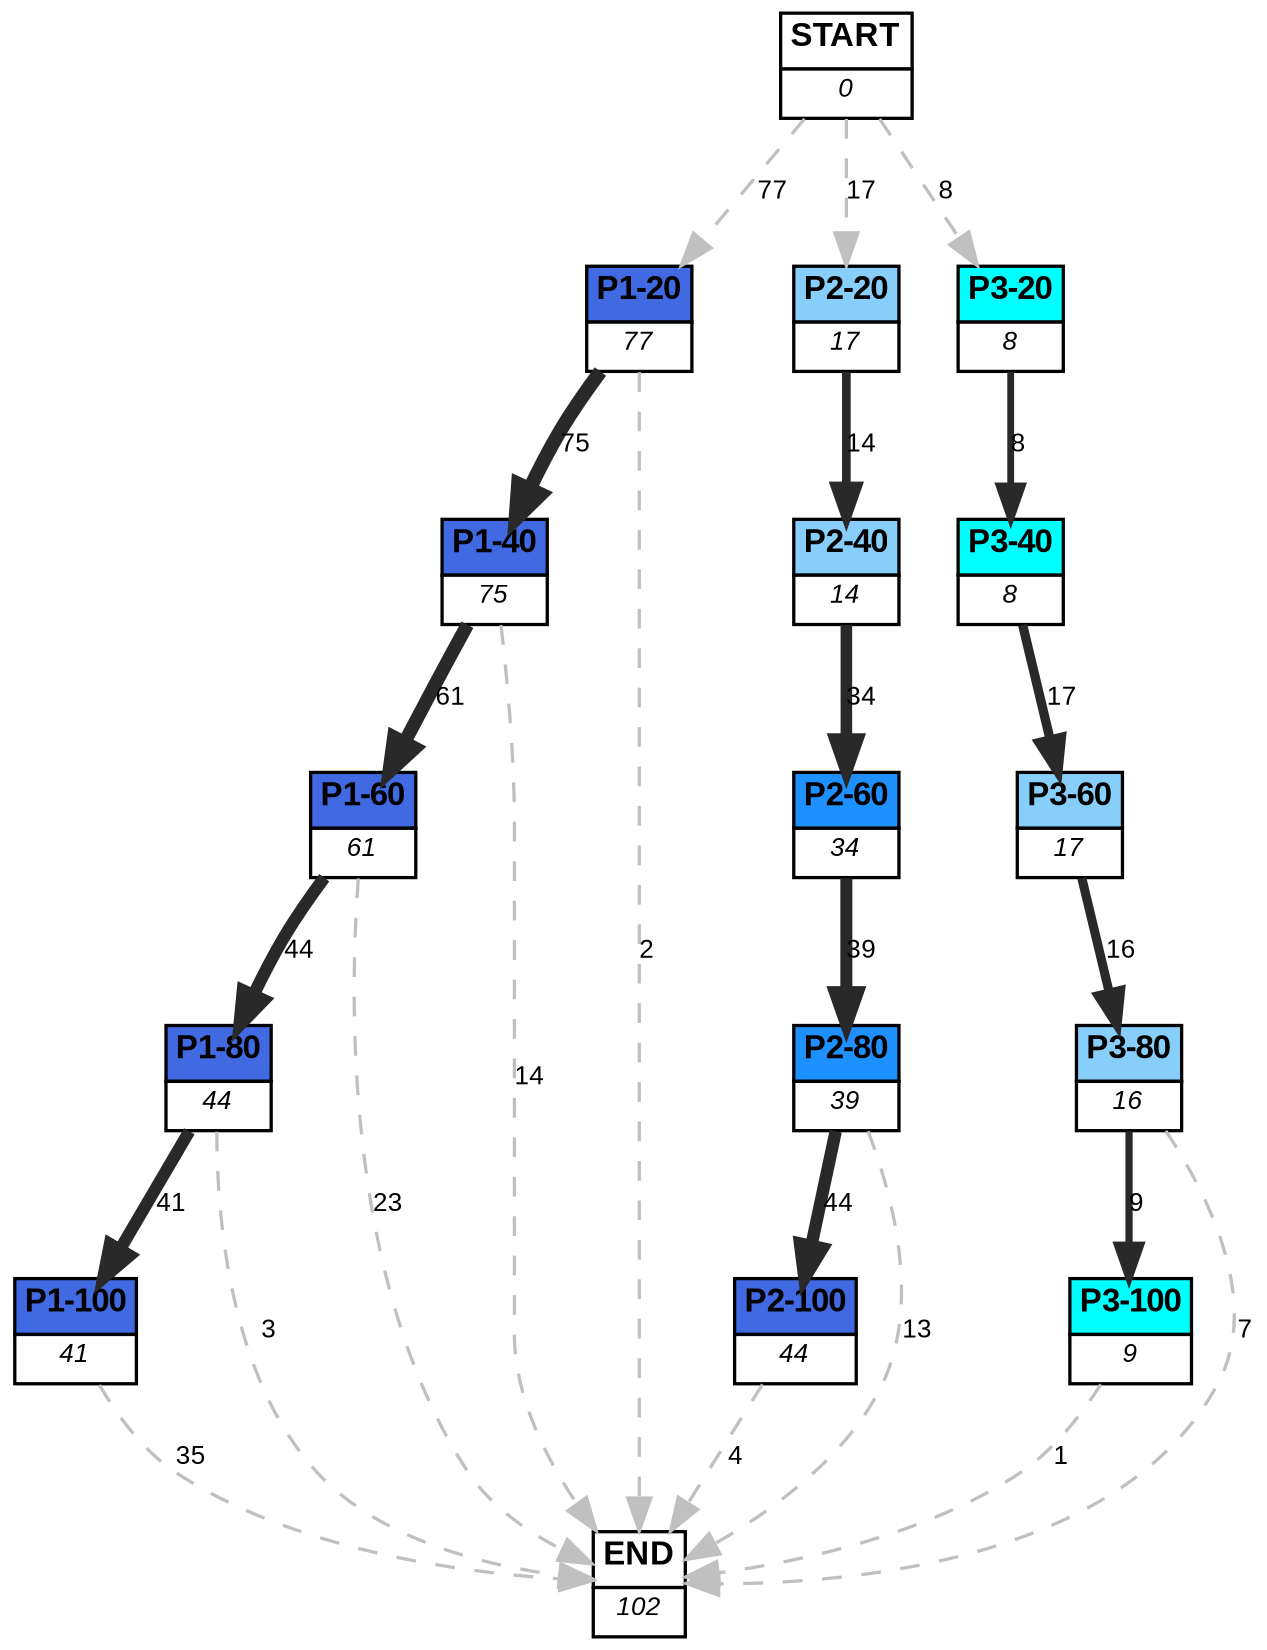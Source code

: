 digraph graphname {
	dpi = 150
	size="16,11!";
	margin = 0;
"P1-20" [shape=plain, label=<<table border="0" cellborder="1" cellspacing="0"><tr><td bgcolor="royalblue"><FONT face="Arial" POINT-SIZE="10"><b>P1-20</b></FONT></td></tr><tr><td bgcolor="white"><FONT face="Arial" POINT-SIZE="8"><i>77</i></FONT></td></tr></table>>]
"P1-40" [shape=plain, label=<<table border="0" cellborder="1" cellspacing="0"><tr><td bgcolor="royalblue"><FONT face="Arial" POINT-SIZE="10"><b>P1-40</b></FONT></td></tr><tr><td bgcolor="white"><FONT face="Arial" POINT-SIZE="8"><i>75</i></FONT></td></tr></table>>]
"P1-60" [shape=plain, label=<<table border="0" cellborder="1" cellspacing="0"><tr><td bgcolor="royalblue"><FONT face="Arial" POINT-SIZE="10"><b>P1-60</b></FONT></td></tr><tr><td bgcolor="white"><FONT face="Arial" POINT-SIZE="8"><i>61</i></FONT></td></tr></table>>]
"P1-80" [shape=plain, label=<<table border="0" cellborder="1" cellspacing="0"><tr><td bgcolor="royalblue"><FONT face="Arial" POINT-SIZE="10"><b>P1-80</b></FONT></td></tr><tr><td bgcolor="white"><FONT face="Arial" POINT-SIZE="8"><i>44</i></FONT></td></tr></table>>]
"P1-100" [shape=plain, label=<<table border="0" cellborder="1" cellspacing="0"><tr><td bgcolor="royalblue"><FONT face="Arial" POINT-SIZE="10"><b>P1-100</b></FONT></td></tr><tr><td bgcolor="white"><FONT face="Arial" POINT-SIZE="8"><i>41</i></FONT></td></tr></table>>]
"P2-20" [shape=plain, label=<<table border="0" cellborder="1" cellspacing="0"><tr><td bgcolor="lightskyblue"><FONT face="Arial" POINT-SIZE="10"><b>P2-20</b></FONT></td></tr><tr><td bgcolor="white"><FONT face="Arial" POINT-SIZE="8"><i>17</i></FONT></td></tr></table>>]
"P2-40" [shape=plain, label=<<table border="0" cellborder="1" cellspacing="0"><tr><td bgcolor="lightskyblue"><FONT face="Arial" POINT-SIZE="10"><b>P2-40</b></FONT></td></tr><tr><td bgcolor="white"><FONT face="Arial" POINT-SIZE="8"><i>14</i></FONT></td></tr></table>>]
"P2-60" [shape=plain, label=<<table border="0" cellborder="1" cellspacing="0"><tr><td bgcolor="dodgerblue"><FONT face="Arial" POINT-SIZE="10"><b>P2-60</b></FONT></td></tr><tr><td bgcolor="white"><FONT face="Arial" POINT-SIZE="8"><i>34</i></FONT></td></tr></table>>]
"P2-80" [shape=plain, label=<<table border="0" cellborder="1" cellspacing="0"><tr><td bgcolor="dodgerblue"><FONT face="Arial" POINT-SIZE="10"><b>P2-80</b></FONT></td></tr><tr><td bgcolor="white"><FONT face="Arial" POINT-SIZE="8"><i>39</i></FONT></td></tr></table>>]
"P2-100" [shape=plain, label=<<table border="0" cellborder="1" cellspacing="0"><tr><td bgcolor="royalblue"><FONT face="Arial" POINT-SIZE="10"><b>P2-100</b></FONT></td></tr><tr><td bgcolor="white"><FONT face="Arial" POINT-SIZE="8"><i>44</i></FONT></td></tr></table>>]
"P3-20" [shape=plain, label=<<table border="0" cellborder="1" cellspacing="0"><tr><td bgcolor="aqua"><FONT face="Arial" POINT-SIZE="10"><b>P3-20</b></FONT></td></tr><tr><td bgcolor="white"><FONT face="Arial" POINT-SIZE="8"><i>8</i></FONT></td></tr></table>>]
"P3-40" [shape=plain, label=<<table border="0" cellborder="1" cellspacing="0"><tr><td bgcolor="aqua"><FONT face="Arial" POINT-SIZE="10"><b>P3-40</b></FONT></td></tr><tr><td bgcolor="white"><FONT face="Arial" POINT-SIZE="8"><i>8</i></FONT></td></tr></table>>]
"P3-60" [shape=plain, label=<<table border="0" cellborder="1" cellspacing="0"><tr><td bgcolor="lightskyblue"><FONT face="Arial" POINT-SIZE="10"><b>P3-60</b></FONT></td></tr><tr><td bgcolor="white"><FONT face="Arial" POINT-SIZE="8"><i>17</i></FONT></td></tr></table>>]
"P3-80" [shape=plain, label=<<table border="0" cellborder="1" cellspacing="0"><tr><td bgcolor="lightskyblue"><FONT face="Arial" POINT-SIZE="10"><b>P3-80</b></FONT></td></tr><tr><td bgcolor="white"><FONT face="Arial" POINT-SIZE="8"><i>16</i></FONT></td></tr></table>>]
"P3-100" [shape=plain, label=<<table border="0" cellborder="1" cellspacing="0"><tr><td bgcolor="aqua"><FONT face="Arial" POINT-SIZE="10"><b>P3-100</b></FONT></td></tr><tr><td bgcolor="white"><FONT face="Arial" POINT-SIZE="8"><i>9</i></FONT></td></tr></table>>]
"START" [shape=plain, label=<<table border="0" cellborder="1" cellspacing="0"><tr><td bgcolor="white"><FONT face="Arial" POINT-SIZE="10"><b>START</b></FONT></td></tr><tr><td bgcolor="white"><FONT face="Arial" POINT-SIZE="8"><i>0</i></FONT></td></tr></table>>]
"END" [shape=plain, label=<<table border="0" cellborder="1" cellspacing="0"><tr><td bgcolor="white"><FONT face="Arial" POINT-SIZE="10"><b>END</b></FONT></td></tr><tr><td bgcolor="white"><FONT face="Arial" POINT-SIZE="8"><i>102</i></FONT></td></tr></table>>]
"P1-20" -> "P1-40" [ color=grey16 penwidth = "4.31748811353631"label ="75" labelfloat=false fontname="Arial" fontsize=8]
"P1-20" -> "END" [ style = dashed color=grey label ="2" labelfloat=false fontname="Arial" fontsize=8]
"P1-40" -> "P1-60" [ color=grey16 penwidth = "4.110873864173311"label ="61" labelfloat=false fontname="Arial" fontsize=8]
"P1-40" -> "END" [ style = dashed color=grey label ="14" labelfloat=false fontname="Arial" fontsize=8]
"P1-60" -> "P1-80" [ color=grey16 penwidth = "3.784189633918261"label ="44" labelfloat=false fontname="Arial" fontsize=8]
"P1-60" -> "END" [ style = dashed color=grey label ="23" labelfloat=false fontname="Arial" fontsize=8]
"P1-80" -> "P1-100" [ color=grey16 penwidth = "3.713572066704308"label ="41" labelfloat=false fontname="Arial" fontsize=8]
"P1-80" -> "END" [ style = dashed color=grey label ="3" labelfloat=false fontname="Arial" fontsize=8]
"P1-100" -> "END" [ style = dashed color=grey label ="35" labelfloat=false fontname="Arial" fontsize=8]
"P2-20" -> "P2-40" [ color=grey16 penwidth = "2.6390573296152584"label ="14" labelfloat=false fontname="Arial" fontsize=8]
"P2-40" -> "P2-60" [ color=grey16 penwidth = "3.5263605246161616"label ="34" labelfloat=false fontname="Arial" fontsize=8]
"P2-60" -> "P2-80" [ color=grey16 penwidth = "3.6635616461296463"label ="39" labelfloat=false fontname="Arial" fontsize=8]
"P2-80" -> "P2-100" [ color=grey16 penwidth = "3.784189633918261"label ="44" labelfloat=false fontname="Arial" fontsize=8]
"P2-80" -> "END" [ style = dashed color=grey label ="13" labelfloat=false fontname="Arial" fontsize=8]
"P2-100" -> "END" [ style = dashed color=grey label ="4" labelfloat=false fontname="Arial" fontsize=8]
"P3-20" -> "P3-40" [ color=grey16 penwidth = "2.0794415416798357"label ="8" labelfloat=false fontname="Arial" fontsize=8]
"P3-40" -> "P3-60" [ color=grey16 penwidth = "2.833213344056216"label ="17" labelfloat=false fontname="Arial" fontsize=8]
"P3-60" -> "P3-80" [ color=grey16 penwidth = "2.772588722239781"label ="16" labelfloat=false fontname="Arial" fontsize=8]
"P3-80" -> "P3-100" [ color=grey16 penwidth = "2.1972245773362196"label ="9" labelfloat=false fontname="Arial" fontsize=8]
"P3-80" -> "END" [ style = dashed color=grey label ="7" labelfloat=false fontname="Arial" fontsize=8]
"P3-100" -> "END" [ style = dashed color=grey label ="1" labelfloat=false fontname="Arial" fontsize=8]
"START" -> "P1-20" [ style = dashed color=grey label ="77" labelfloat=false fontname="Arial" fontsize=8]
"START" -> "P2-20" [ style = dashed color=grey label ="17" labelfloat=false fontname="Arial" fontsize=8]
"START" -> "P3-20" [ style = dashed color=grey label ="8" labelfloat=false fontname="Arial" fontsize=8]
}